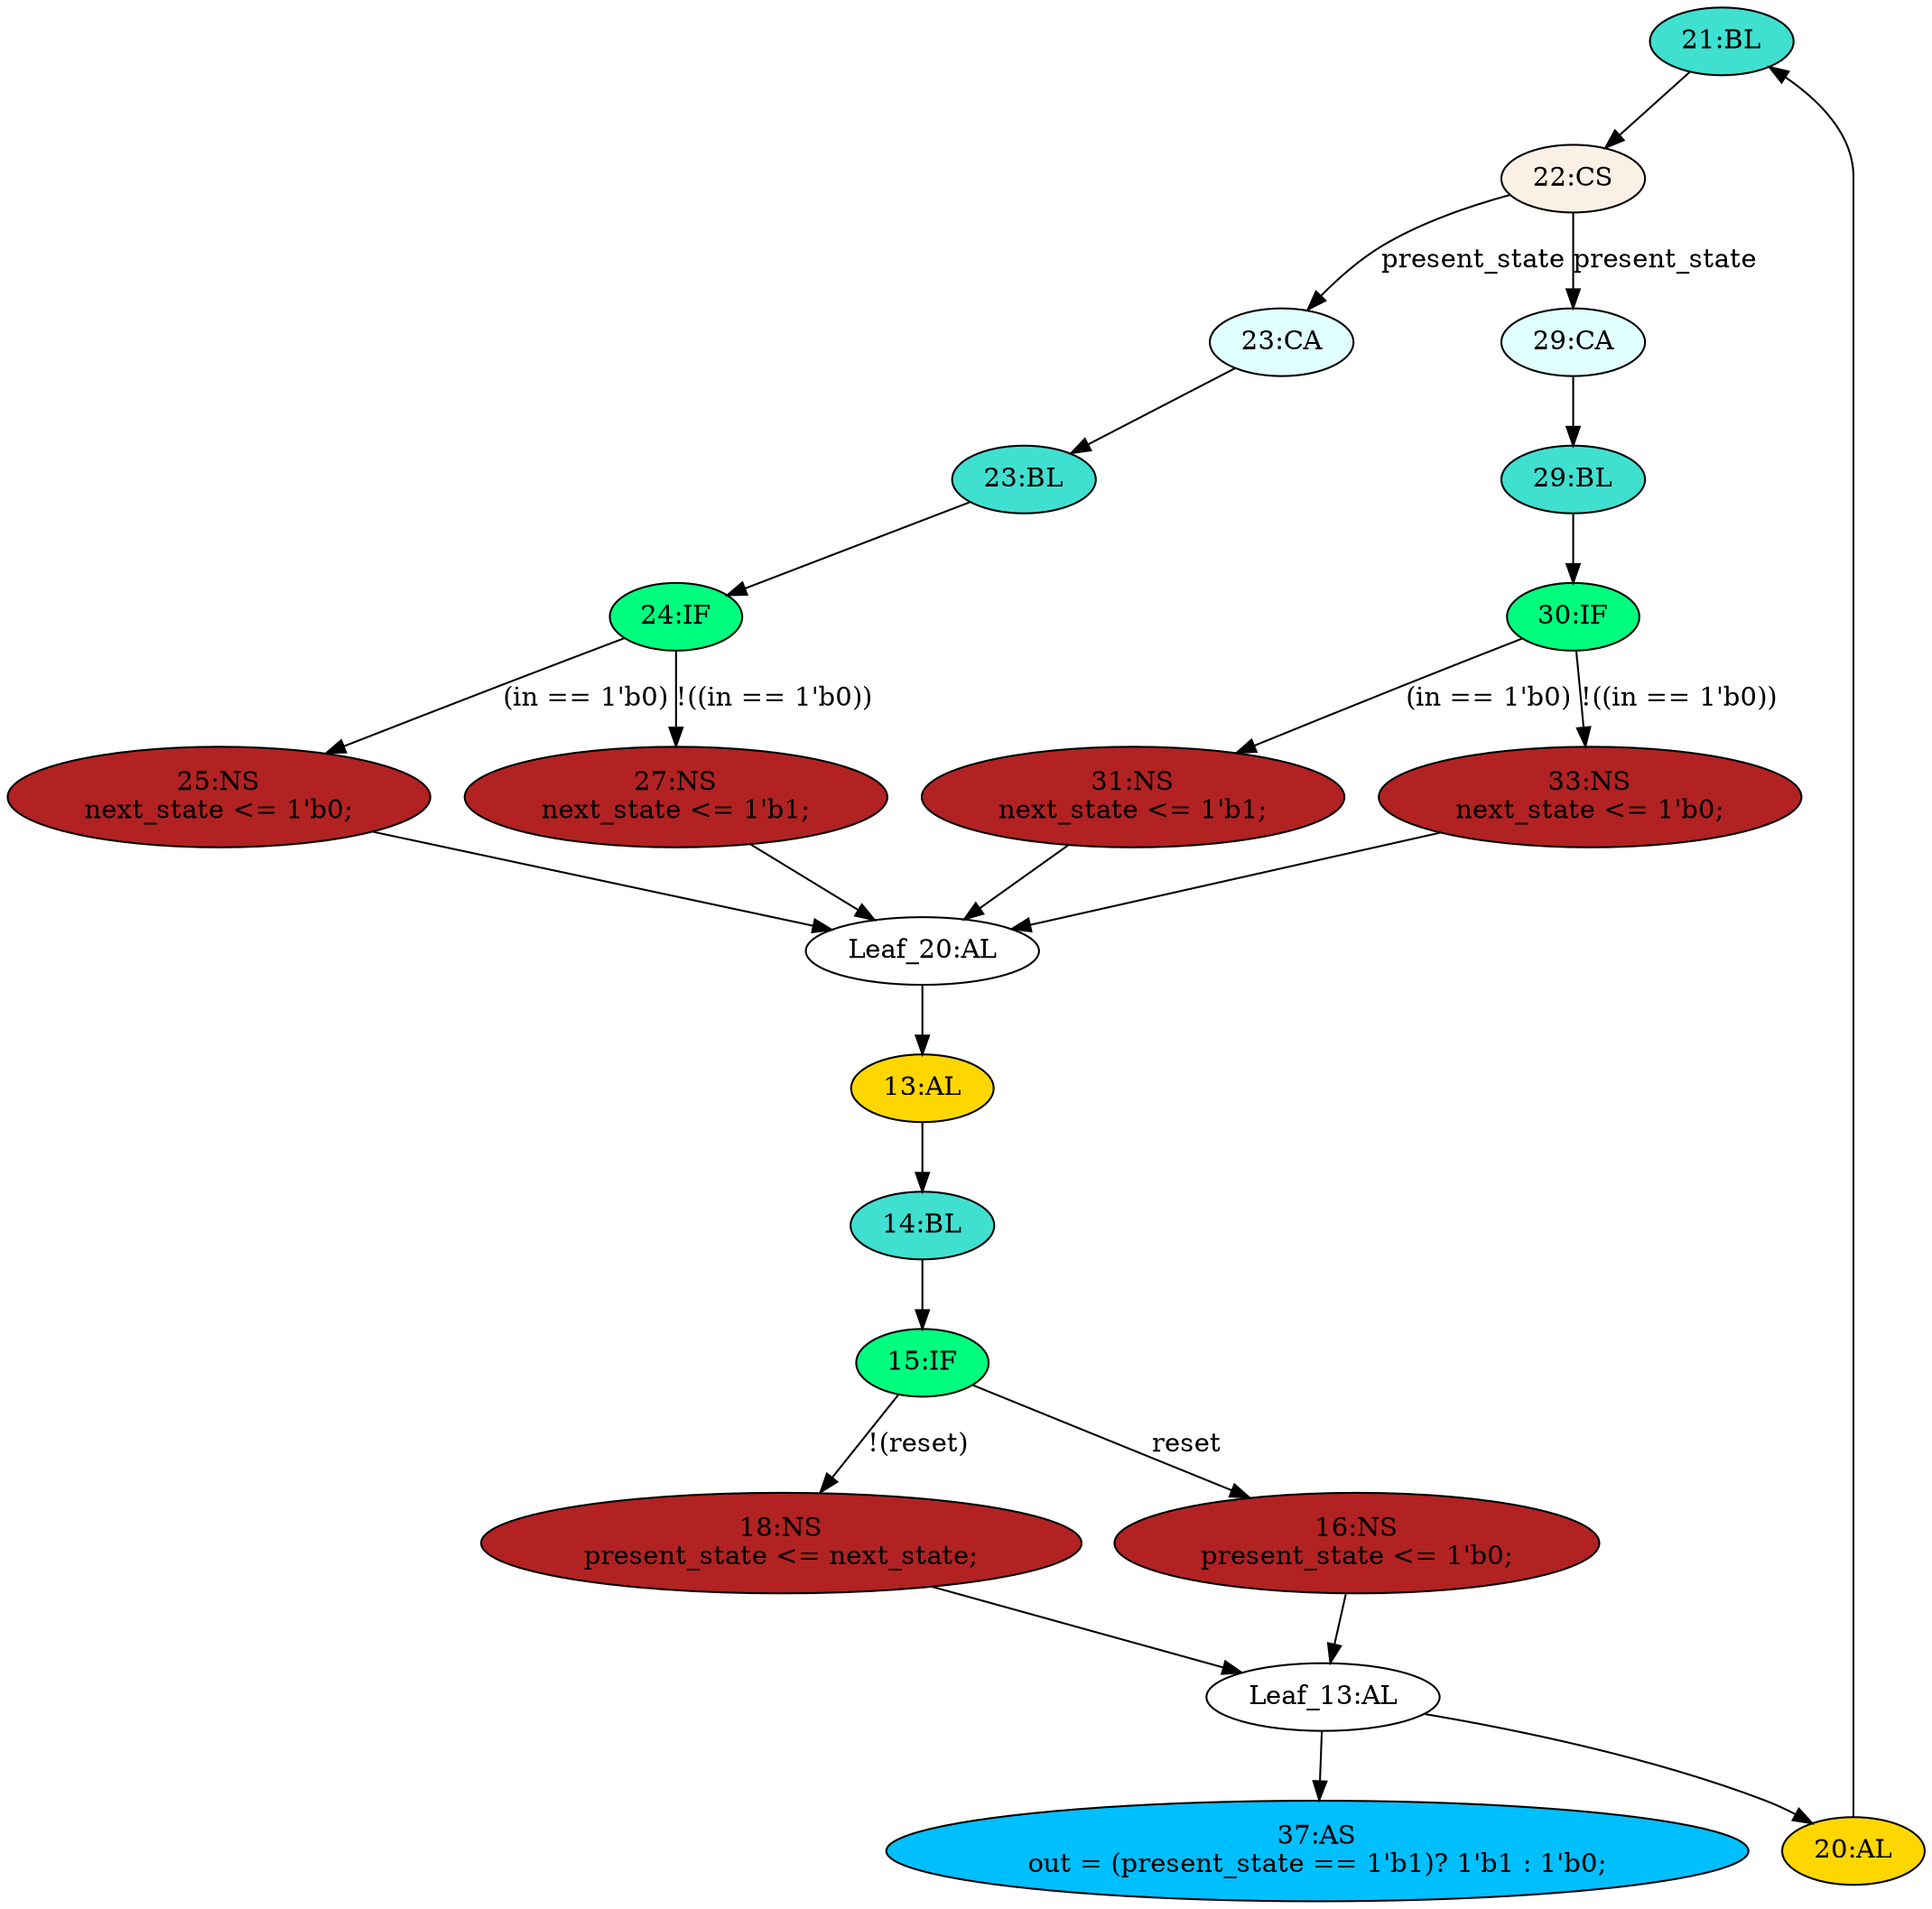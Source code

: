 strict digraph "compose( ,  )" {
	node [label="\N"];
	"21:BL"	[ast="<pyverilog.vparser.ast.Block object at 0x7f5c0cfb1050>",
		fillcolor=turquoise,
		label="21:BL",
		statements="[]",
		style=filled,
		typ=Block];
	"22:CS"	[ast="<pyverilog.vparser.ast.CaseStatement object at 0x7f5c0cfa6850>",
		fillcolor=linen,
		label="22:CS",
		statements="[]",
		style=filled,
		typ=CaseStatement];
	"21:BL" -> "22:CS"	[cond="[]",
		lineno=None];
	"31:NS"	[ast="<pyverilog.vparser.ast.NonblockingSubstitution object at 0x7f5c0cfc6510>",
		fillcolor=firebrick,
		label="31:NS
next_state <= 1'b1;",
		statements="[<pyverilog.vparser.ast.NonblockingSubstitution object at 0x7f5c0cfc6510>]",
		style=filled,
		typ=NonblockingSubstitution];
	"Leaf_20:AL"	[def_var="['next_state']",
		label="Leaf_20:AL"];
	"31:NS" -> "Leaf_20:AL"	[cond="[]",
		lineno=None];
	"33:NS"	[ast="<pyverilog.vparser.ast.NonblockingSubstitution object at 0x7f5c0ce58c90>",
		fillcolor=firebrick,
		label="33:NS
next_state <= 1'b0;",
		statements="[<pyverilog.vparser.ast.NonblockingSubstitution object at 0x7f5c0ce58c90>]",
		style=filled,
		typ=NonblockingSubstitution];
	"33:NS" -> "Leaf_20:AL"	[cond="[]",
		lineno=None];
	"24:IF"	[ast="<pyverilog.vparser.ast.IfStatement object at 0x7f5c0cfa6d10>",
		fillcolor=springgreen,
		label="24:IF",
		statements="[]",
		style=filled,
		typ=IfStatement];
	"25:NS"	[ast="<pyverilog.vparser.ast.NonblockingSubstitution object at 0x7f5c0cfa6350>",
		fillcolor=firebrick,
		label="25:NS
next_state <= 1'b0;",
		statements="[<pyverilog.vparser.ast.NonblockingSubstitution object at 0x7f5c0cfa6350>]",
		style=filled,
		typ=NonblockingSubstitution];
	"24:IF" -> "25:NS"	[cond="['in']",
		label="(in == 1'b0)",
		lineno=24];
	"27:NS"	[ast="<pyverilog.vparser.ast.NonblockingSubstitution object at 0x7f5c11105d10>",
		fillcolor=firebrick,
		label="27:NS
next_state <= 1'b1;",
		statements="[<pyverilog.vparser.ast.NonblockingSubstitution object at 0x7f5c11105d10>]",
		style=filled,
		typ=NonblockingSubstitution];
	"24:IF" -> "27:NS"	[cond="['in']",
		label="!((in == 1'b0))",
		lineno=24];
	"30:IF"	[ast="<pyverilog.vparser.ast.IfStatement object at 0x7f5c0cfc6150>",
		fillcolor=springgreen,
		label="30:IF",
		statements="[]",
		style=filled,
		typ=IfStatement];
	"30:IF" -> "31:NS"	[cond="['in']",
		label="(in == 1'b0)",
		lineno=30];
	"30:IF" -> "33:NS"	[cond="['in']",
		label="!((in == 1'b0))",
		lineno=30];
	"23:CA"	[ast="<pyverilog.vparser.ast.Case object at 0x7f5c0cfbd6d0>",
		fillcolor=lightcyan,
		label="23:CA",
		statements="[]",
		style=filled,
		typ=Case];
	"23:BL"	[ast="<pyverilog.vparser.ast.Block object at 0x7f5c0cfbdc50>",
		fillcolor=turquoise,
		label="23:BL",
		statements="[]",
		style=filled,
		typ=Block];
	"23:CA" -> "23:BL"	[cond="[]",
		lineno=None];
	"13:AL"	[ast="<pyverilog.vparser.ast.Always object at 0x7f5c0cf56810>",
		clk_sens=True,
		fillcolor=gold,
		label="13:AL",
		sens="['clk']",
		statements="[]",
		style=filled,
		typ=Always,
		use_var="['reset', 'next_state']"];
	"14:BL"	[ast="<pyverilog.vparser.ast.Block object at 0x7f5c0cf56bd0>",
		fillcolor=turquoise,
		label="14:BL",
		statements="[]",
		style=filled,
		typ=Block];
	"13:AL" -> "14:BL"	[cond="[]",
		lineno=None];
	"37:AS"	[ast="<pyverilog.vparser.ast.Assign object at 0x7f5c0ce58610>",
		def_var="['out']",
		fillcolor=deepskyblue,
		label="37:AS
out = (present_state == 1'b1)? 1'b1 : 1'b0;",
		statements="[]",
		style=filled,
		typ=Assign,
		use_var="['present_state']"];
	"18:NS"	[ast="<pyverilog.vparser.ast.NonblockingSubstitution object at 0x7f5c0cf4e550>",
		fillcolor=firebrick,
		label="18:NS
present_state <= next_state;",
		statements="[<pyverilog.vparser.ast.NonblockingSubstitution object at 0x7f5c0cf4e550>]",
		style=filled,
		typ=NonblockingSubstitution];
	"Leaf_13:AL"	[def_var="['present_state']",
		label="Leaf_13:AL"];
	"18:NS" -> "Leaf_13:AL"	[cond="[]",
		lineno=None];
	"25:NS" -> "Leaf_20:AL"	[cond="[]",
		lineno=None];
	"29:BL"	[ast="<pyverilog.vparser.ast.Block object at 0x7f5c0d260fd0>",
		fillcolor=turquoise,
		label="29:BL",
		statements="[]",
		style=filled,
		typ=Block];
	"29:BL" -> "30:IF"	[cond="[]",
		lineno=None];
	"23:BL" -> "24:IF"	[cond="[]",
		lineno=None];
	"20:AL"	[ast="<pyverilog.vparser.ast.Always object at 0x7f5c0cfb1250>",
		clk_sens=False,
		fillcolor=gold,
		label="20:AL",
		sens="['in', 'present_state']",
		statements="[]",
		style=filled,
		typ=Always,
		use_var="['present_state', 'in']"];
	"20:AL" -> "21:BL"	[cond="[]",
		lineno=None];
	"15:IF"	[ast="<pyverilog.vparser.ast.IfStatement object at 0x7f5c0cfa3890>",
		fillcolor=springgreen,
		label="15:IF",
		statements="[]",
		style=filled,
		typ=IfStatement];
	"14:BL" -> "15:IF"	[cond="[]",
		lineno=None];
	"16:NS"	[ast="<pyverilog.vparser.ast.NonblockingSubstitution object at 0x7f5c0cfa3e10>",
		fillcolor=firebrick,
		label="16:NS
present_state <= 1'b0;",
		statements="[<pyverilog.vparser.ast.NonblockingSubstitution object at 0x7f5c0cfa3e10>]",
		style=filled,
		typ=NonblockingSubstitution];
	"16:NS" -> "Leaf_13:AL"	[cond="[]",
		lineno=None];
	"Leaf_13:AL" -> "37:AS";
	"Leaf_13:AL" -> "20:AL";
	"22:CS" -> "23:CA"	[cond="['present_state']",
		label=present_state,
		lineno=22];
	"29:CA"	[ast="<pyverilog.vparser.ast.Case object at 0x7f5c0e7bf450>",
		fillcolor=lightcyan,
		label="29:CA",
		statements="[]",
		style=filled,
		typ=Case];
	"22:CS" -> "29:CA"	[cond="['present_state']",
		label=present_state,
		lineno=22];
	"27:NS" -> "Leaf_20:AL"	[cond="[]",
		lineno=None];
	"15:IF" -> "18:NS"	[cond="['reset']",
		label="!(reset)",
		lineno=15];
	"15:IF" -> "16:NS"	[cond="['reset']",
		label=reset,
		lineno=15];
	"Leaf_20:AL" -> "13:AL";
	"29:CA" -> "29:BL"	[cond="[]",
		lineno=None];
}
